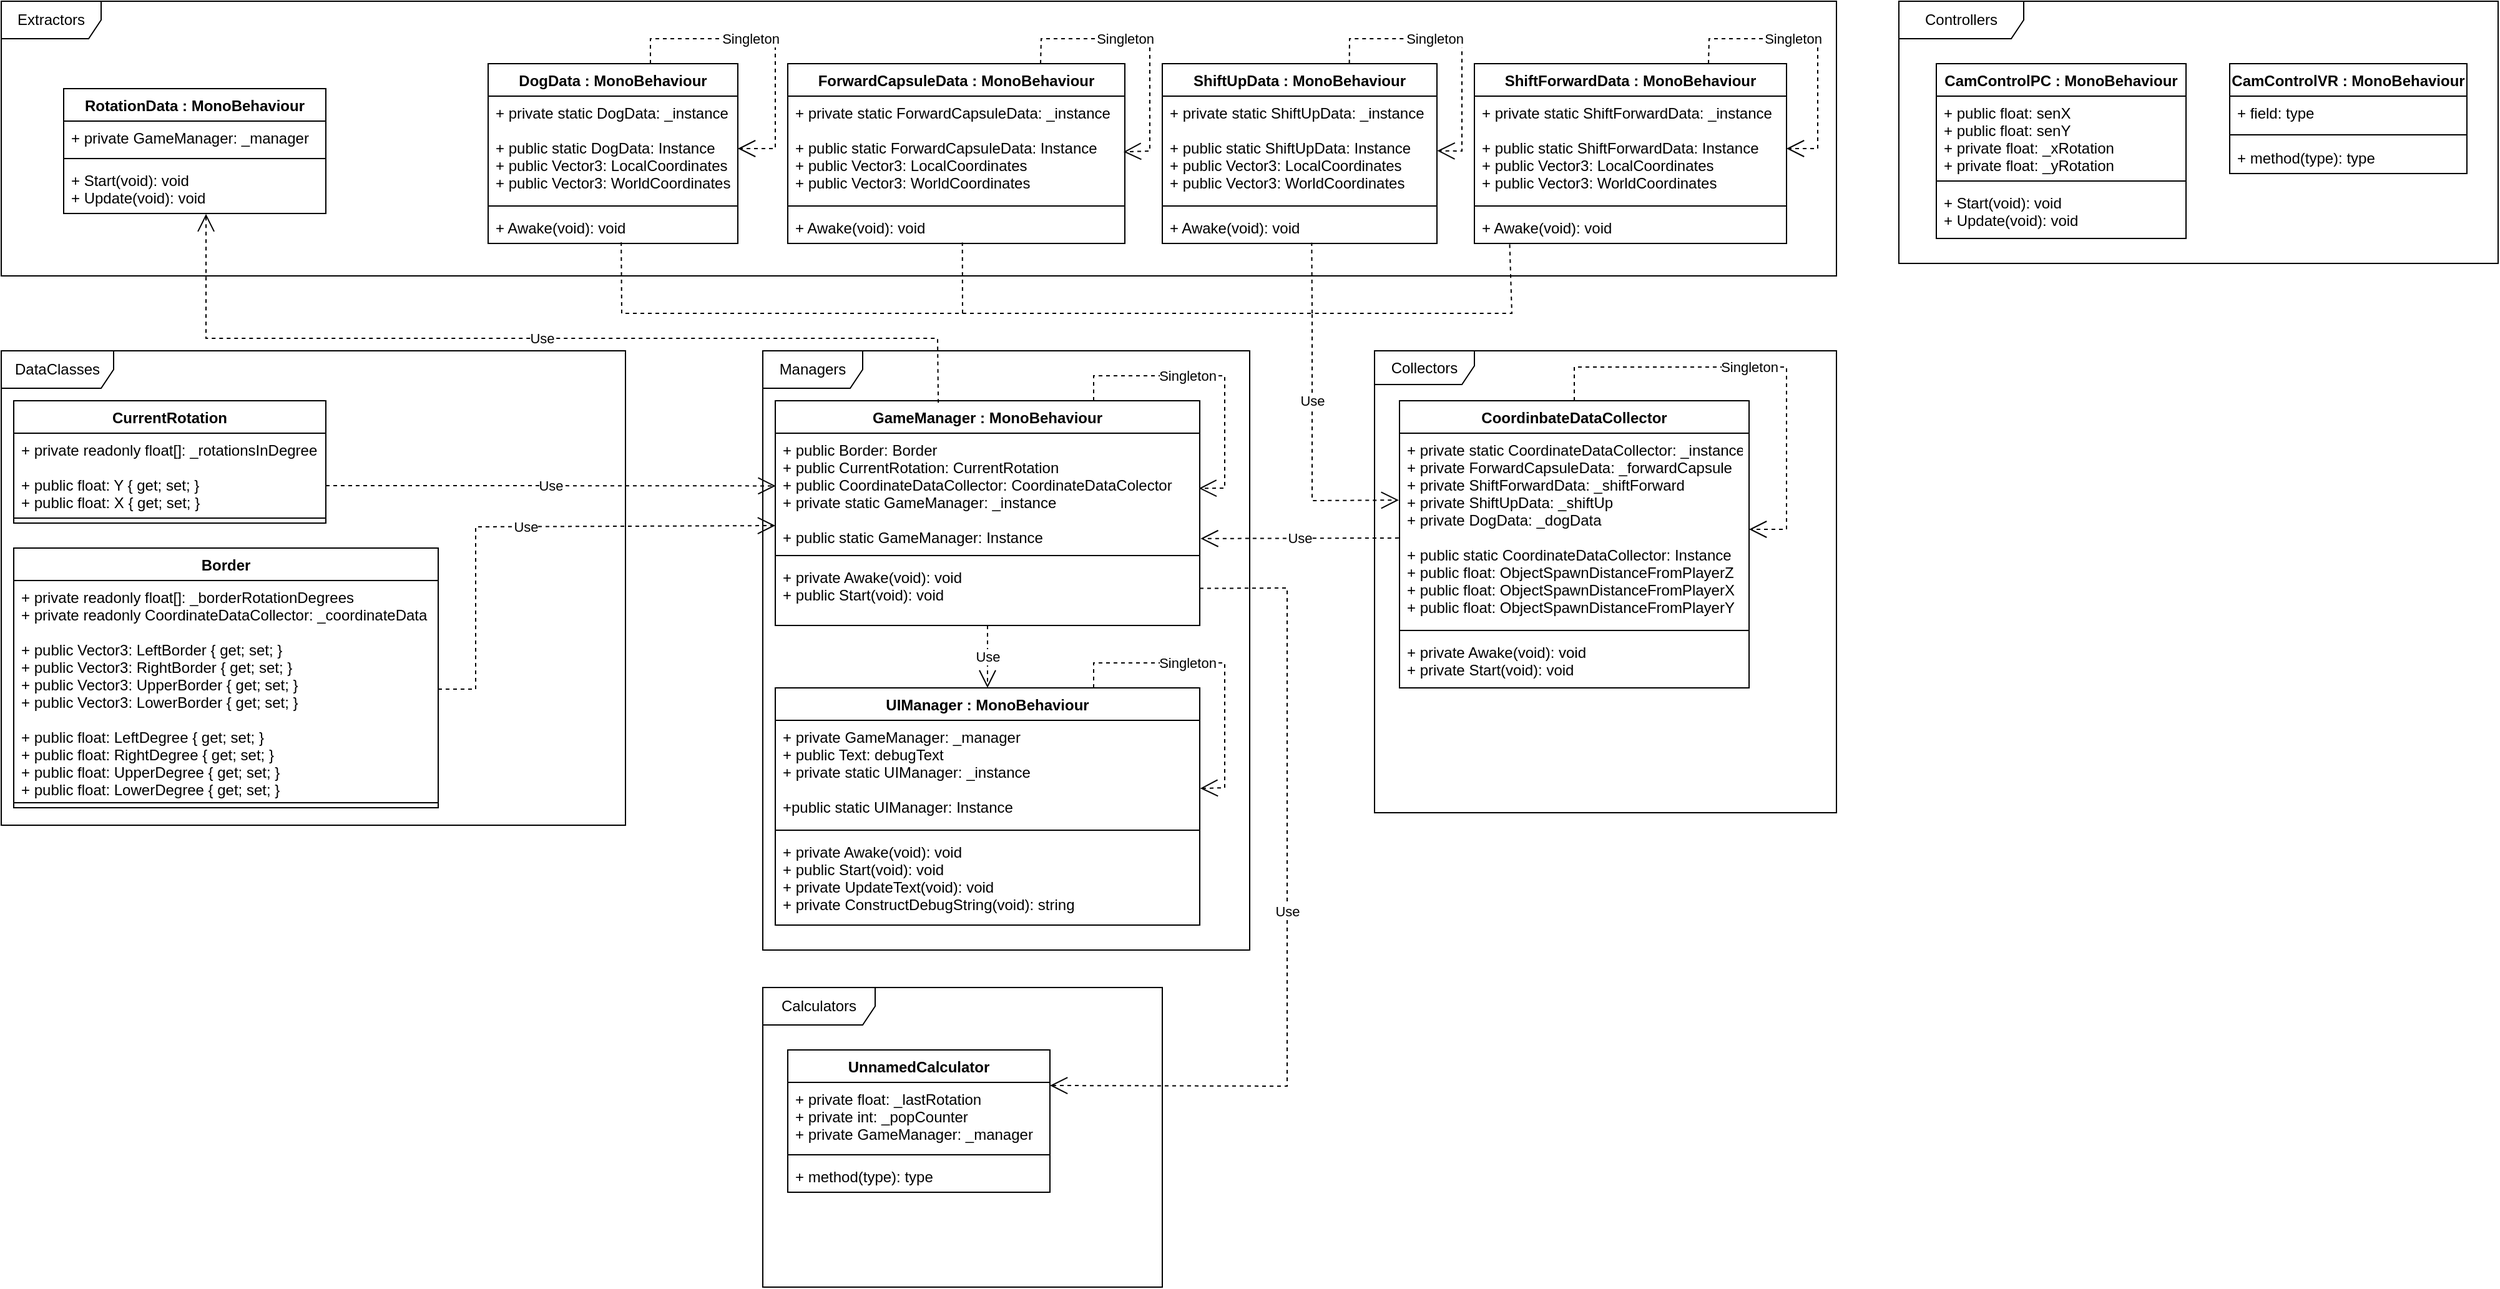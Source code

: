 <mxfile version="20.5.2" type="github">
  <diagram id="oAOltnFGjsj6bLtzedN-" name="Page-1">
    <mxGraphModel dx="2881" dy="2191" grid="1" gridSize="10" guides="1" tooltips="1" connect="1" arrows="1" fold="1" page="1" pageScale="1" pageWidth="850" pageHeight="1100" math="0" shadow="0">
      <root>
        <mxCell id="0" />
        <mxCell id="1" parent="0" />
        <mxCell id="ZGZb0I3DFEnJu_Xf03fT-2" value="Managers" style="shape=umlFrame;whiteSpace=wrap;html=1;width=80;height=30;" parent="1" vertex="1">
          <mxGeometry x="100" y="10" width="390" height="480" as="geometry" />
        </mxCell>
        <mxCell id="ZGZb0I3DFEnJu_Xf03fT-3" value="GameManager : MonoBehaviour" style="swimlane;fontStyle=1;align=center;verticalAlign=top;childLayout=stackLayout;horizontal=1;startSize=26;horizontalStack=0;resizeParent=1;resizeParentMax=0;resizeLast=0;collapsible=1;marginBottom=0;" parent="1" vertex="1">
          <mxGeometry x="110" y="50" width="340" height="180" as="geometry">
            <mxRectangle x="20" y="50" width="120" height="30" as="alternateBounds" />
          </mxGeometry>
        </mxCell>
        <mxCell id="ZGZb0I3DFEnJu_Xf03fT-4" value="+ public Border: Border&#xa;+ public CurrentRotation: CurrentRotation&#xa;+ public CoordinateDataCollector: CoordinateDataColector&#xa;+ private static GameManager: _instance&#xa;&#xa;+ public static GameManager: Instance" style="text;strokeColor=none;fillColor=none;align=left;verticalAlign=top;spacingLeft=4;spacingRight=4;overflow=hidden;rotatable=0;points=[[0,0.5],[1,0.5]];portConstraint=eastwest;" parent="ZGZb0I3DFEnJu_Xf03fT-3" vertex="1">
          <mxGeometry y="26" width="340" height="94" as="geometry" />
        </mxCell>
        <mxCell id="ZGZb0I3DFEnJu_Xf03fT-26" value="Singleton" style="endArrow=open;endSize=12;dashed=1;html=1;rounded=0;exitX=0.75;exitY=0;exitDx=0;exitDy=0;entryX=0.998;entryY=0.47;entryDx=0;entryDy=0;entryPerimeter=0;" parent="ZGZb0I3DFEnJu_Xf03fT-3" source="ZGZb0I3DFEnJu_Xf03fT-3" target="ZGZb0I3DFEnJu_Xf03fT-4" edge="1">
          <mxGeometry x="-0.194" width="160" relative="1" as="geometry">
            <mxPoint x="330" y="80" as="sourcePoint" />
            <mxPoint x="490" y="80" as="targetPoint" />
            <Array as="points">
              <mxPoint x="255" y="-20" />
              <mxPoint x="360" y="-20" />
              <mxPoint x="360" y="70" />
            </Array>
            <mxPoint as="offset" />
          </mxGeometry>
        </mxCell>
        <mxCell id="ZGZb0I3DFEnJu_Xf03fT-5" value="" style="line;strokeWidth=1;fillColor=none;align=left;verticalAlign=middle;spacingTop=-1;spacingLeft=3;spacingRight=3;rotatable=0;labelPosition=right;points=[];portConstraint=eastwest;strokeColor=inherit;" parent="ZGZb0I3DFEnJu_Xf03fT-3" vertex="1">
          <mxGeometry y="120" width="340" height="8" as="geometry" />
        </mxCell>
        <mxCell id="ZGZb0I3DFEnJu_Xf03fT-6" value="+ private Awake(void): void&#xa;+ public Start(void): void" style="text;strokeColor=none;fillColor=none;align=left;verticalAlign=top;spacingLeft=4;spacingRight=4;overflow=hidden;rotatable=0;points=[[0,0.5],[1,0.5]];portConstraint=eastwest;" parent="ZGZb0I3DFEnJu_Xf03fT-3" vertex="1">
          <mxGeometry y="128" width="340" height="52" as="geometry" />
        </mxCell>
        <mxCell id="ZGZb0I3DFEnJu_Xf03fT-19" value="UIManager : MonoBehaviour" style="swimlane;fontStyle=1;align=center;verticalAlign=top;childLayout=stackLayout;horizontal=1;startSize=26;horizontalStack=0;resizeParent=1;resizeParentMax=0;resizeLast=0;collapsible=1;marginBottom=0;" parent="1" vertex="1">
          <mxGeometry x="110" y="280" width="340" height="190" as="geometry" />
        </mxCell>
        <mxCell id="ZGZb0I3DFEnJu_Xf03fT-20" value="+ private GameManager: _manager&#xa;+ public Text: debugText&#xa;+ private static UIManager: _instance&#xa;&#xa;+public static UIManager: Instance" style="text;strokeColor=none;fillColor=none;align=left;verticalAlign=top;spacingLeft=4;spacingRight=4;overflow=hidden;rotatable=0;points=[[0,0.5],[1,0.5]];portConstraint=eastwest;" parent="ZGZb0I3DFEnJu_Xf03fT-19" vertex="1">
          <mxGeometry y="26" width="340" height="84" as="geometry" />
        </mxCell>
        <mxCell id="ZGZb0I3DFEnJu_Xf03fT-21" value="" style="line;strokeWidth=1;fillColor=none;align=left;verticalAlign=middle;spacingTop=-1;spacingLeft=3;spacingRight=3;rotatable=0;labelPosition=right;points=[];portConstraint=eastwest;strokeColor=inherit;" parent="ZGZb0I3DFEnJu_Xf03fT-19" vertex="1">
          <mxGeometry y="110" width="340" height="8" as="geometry" />
        </mxCell>
        <mxCell id="ZGZb0I3DFEnJu_Xf03fT-22" value="+ private Awake(void): void&#xa;+ public Start(void): void&#xa;+ private UpdateText(void): void&#xa;+ private ConstructDebugString(void): string" style="text;strokeColor=none;fillColor=none;align=left;verticalAlign=top;spacingLeft=4;spacingRight=4;overflow=hidden;rotatable=0;points=[[0,0.5],[1,0.5]];portConstraint=eastwest;" parent="ZGZb0I3DFEnJu_Xf03fT-19" vertex="1">
          <mxGeometry y="118" width="340" height="72" as="geometry" />
        </mxCell>
        <mxCell id="ZGZb0I3DFEnJu_Xf03fT-27" value="Singleton" style="endArrow=open;endSize=12;dashed=1;html=1;rounded=0;exitX=0.75;exitY=0;exitDx=0;exitDy=0;entryX=1.001;entryY=0.649;entryDx=0;entryDy=0;entryPerimeter=0;" parent="ZGZb0I3DFEnJu_Xf03fT-19" source="ZGZb0I3DFEnJu_Xf03fT-19" target="ZGZb0I3DFEnJu_Xf03fT-20" edge="1">
          <mxGeometry x="-0.223" width="160" relative="1" as="geometry">
            <mxPoint x="210" y="-30" as="sourcePoint" />
            <mxPoint x="370" y="-30" as="targetPoint" />
            <Array as="points">
              <mxPoint x="255" y="-20" />
              <mxPoint x="360" y="-20" />
              <mxPoint x="360" y="80" />
            </Array>
            <mxPoint as="offset" />
          </mxGeometry>
        </mxCell>
        <mxCell id="ZGZb0I3DFEnJu_Xf03fT-23" value="Use" style="endArrow=open;endSize=12;dashed=1;html=1;rounded=0;entryX=0.5;entryY=0;entryDx=0;entryDy=0;" parent="1" source="ZGZb0I3DFEnJu_Xf03fT-6" target="ZGZb0I3DFEnJu_Xf03fT-19" edge="1">
          <mxGeometry width="160" relative="1" as="geometry">
            <mxPoint x="270" y="210" as="sourcePoint" />
            <mxPoint x="430" y="210" as="targetPoint" />
          </mxGeometry>
        </mxCell>
        <mxCell id="ZGZb0I3DFEnJu_Xf03fT-30" value="DataClasses" style="shape=umlFrame;whiteSpace=wrap;html=1;width=90;height=30;" parent="1" vertex="1">
          <mxGeometry x="-510" y="10" width="500" height="380" as="geometry" />
        </mxCell>
        <mxCell id="ZGZb0I3DFEnJu_Xf03fT-31" value="CurrentRotation" style="swimlane;fontStyle=1;align=center;verticalAlign=top;childLayout=stackLayout;horizontal=1;startSize=26;horizontalStack=0;resizeParent=1;resizeParentMax=0;resizeLast=0;collapsible=1;marginBottom=0;" parent="1" vertex="1">
          <mxGeometry x="-500" y="50" width="250" height="98" as="geometry" />
        </mxCell>
        <mxCell id="ZGZb0I3DFEnJu_Xf03fT-32" value="+ private readonly float[]: _rotationsInDegree&#xa;&#xa;+ public float: Y { get; set; }&#xa;+ public float: X { get; set; }" style="text;strokeColor=none;fillColor=none;align=left;verticalAlign=top;spacingLeft=4;spacingRight=4;overflow=hidden;rotatable=0;points=[[0,0.5],[1,0.5]];portConstraint=eastwest;" parent="ZGZb0I3DFEnJu_Xf03fT-31" vertex="1">
          <mxGeometry y="26" width="250" height="64" as="geometry" />
        </mxCell>
        <mxCell id="ZGZb0I3DFEnJu_Xf03fT-33" value="" style="line;strokeWidth=1;fillColor=none;align=left;verticalAlign=middle;spacingTop=-1;spacingLeft=3;spacingRight=3;rotatable=0;labelPosition=right;points=[];portConstraint=eastwest;strokeColor=inherit;" parent="ZGZb0I3DFEnJu_Xf03fT-31" vertex="1">
          <mxGeometry y="90" width="250" height="8" as="geometry" />
        </mxCell>
        <mxCell id="ZGZb0I3DFEnJu_Xf03fT-35" value="Use" style="endArrow=open;endSize=12;dashed=1;html=1;rounded=0;entryX=0.001;entryY=0.449;entryDx=0;entryDy=0;entryPerimeter=0;" parent="1" target="ZGZb0I3DFEnJu_Xf03fT-4" edge="1">
          <mxGeometry width="160" relative="1" as="geometry">
            <mxPoint x="-250" y="118" as="sourcePoint" />
            <mxPoint x="20" y="100" as="targetPoint" />
            <Array as="points">
              <mxPoint x="-130" y="118" />
            </Array>
          </mxGeometry>
        </mxCell>
        <mxCell id="ZGZb0I3DFEnJu_Xf03fT-36" value="Border" style="swimlane;fontStyle=1;align=center;verticalAlign=top;childLayout=stackLayout;horizontal=1;startSize=26;horizontalStack=0;resizeParent=1;resizeParentMax=0;resizeLast=0;collapsible=1;marginBottom=0;" parent="1" vertex="1">
          <mxGeometry x="-500" y="168" width="340" height="208" as="geometry" />
        </mxCell>
        <mxCell id="ZGZb0I3DFEnJu_Xf03fT-37" value="+ private readonly float[]: _borderRotationDegrees&#xa;+ private readonly CoordinateDataCollector: _coordinateData&#xa;&#xa;+ public Vector3: LeftBorder { get; set; }&#xa;+ public Vector3: RightBorder { get; set; }&#xa;+ public Vector3: UpperBorder { get; set; }&#xa;+ public Vector3: LowerBorder { get; set; }&#xa;&#xa;+ public float: LeftDegree { get; set; }&#xa;+ public float: RightDegree { get; set; }&#xa;+ public float: UpperDegree { get; set; }&#xa;+ public float: LowerDegree { get; set; }" style="text;strokeColor=none;fillColor=none;align=left;verticalAlign=top;spacingLeft=4;spacingRight=4;overflow=hidden;rotatable=0;points=[[0,0.5],[1,0.5]];portConstraint=eastwest;" parent="ZGZb0I3DFEnJu_Xf03fT-36" vertex="1">
          <mxGeometry y="26" width="340" height="174" as="geometry" />
        </mxCell>
        <mxCell id="ZGZb0I3DFEnJu_Xf03fT-38" value="" style="line;strokeWidth=1;fillColor=none;align=left;verticalAlign=middle;spacingTop=-1;spacingLeft=3;spacingRight=3;rotatable=0;labelPosition=right;points=[];portConstraint=eastwest;strokeColor=inherit;" parent="ZGZb0I3DFEnJu_Xf03fT-36" vertex="1">
          <mxGeometry y="200" width="340" height="8" as="geometry" />
        </mxCell>
        <mxCell id="ZGZb0I3DFEnJu_Xf03fT-40" value="Use" style="endArrow=open;endSize=12;dashed=1;html=1;rounded=0;exitX=1;exitY=0.5;exitDx=0;exitDy=0;" parent="1" source="ZGZb0I3DFEnJu_Xf03fT-37" edge="1">
          <mxGeometry width="160" relative="1" as="geometry">
            <mxPoint x="-170" y="260" as="sourcePoint" />
            <mxPoint x="110" y="150" as="targetPoint" />
            <Array as="points">
              <mxPoint x="-130" y="281" />
              <mxPoint x="-130" y="151" />
            </Array>
          </mxGeometry>
        </mxCell>
        <mxCell id="j3cO0O03j9K2HE_3F2B8-1" value="Controllers" style="shape=umlFrame;whiteSpace=wrap;html=1;width=100;height=30;" vertex="1" parent="1">
          <mxGeometry x="1010" y="-270" width="480" height="210" as="geometry" />
        </mxCell>
        <mxCell id="j3cO0O03j9K2HE_3F2B8-10" value="Calculators" style="shape=umlFrame;whiteSpace=wrap;html=1;width=90;height=30;" vertex="1" parent="1">
          <mxGeometry x="100" y="520" width="320" height="240" as="geometry" />
        </mxCell>
        <mxCell id="j3cO0O03j9K2HE_3F2B8-11" value="Collectors" style="shape=umlFrame;whiteSpace=wrap;html=1;width=80;height=27;" vertex="1" parent="1">
          <mxGeometry x="590" y="10" width="370" height="370" as="geometry" />
        </mxCell>
        <mxCell id="j3cO0O03j9K2HE_3F2B8-16" value="Extractors" style="shape=umlFrame;whiteSpace=wrap;html=1;width=80;height=30;" vertex="1" parent="1">
          <mxGeometry x="-510" y="-270" width="1470" height="220" as="geometry" />
        </mxCell>
        <mxCell id="j3cO0O03j9K2HE_3F2B8-45" value="CamControlPC : MonoBehaviour" style="swimlane;fontStyle=1;align=center;verticalAlign=top;childLayout=stackLayout;horizontal=1;startSize=26;horizontalStack=0;resizeParent=1;resizeParentMax=0;resizeLast=0;collapsible=1;marginBottom=0;" vertex="1" parent="1">
          <mxGeometry x="1040" y="-220" width="200" height="140" as="geometry" />
        </mxCell>
        <mxCell id="j3cO0O03j9K2HE_3F2B8-46" value="+ public float: senX&#xa;+ public float: senY&#xa;+ private float: _xRotation&#xa;+ private float: _yRotation" style="text;strokeColor=none;fillColor=none;align=left;verticalAlign=top;spacingLeft=4;spacingRight=4;overflow=hidden;rotatable=0;points=[[0,0.5],[1,0.5]];portConstraint=eastwest;" vertex="1" parent="j3cO0O03j9K2HE_3F2B8-45">
          <mxGeometry y="26" width="200" height="64" as="geometry" />
        </mxCell>
        <mxCell id="j3cO0O03j9K2HE_3F2B8-47" value="" style="line;strokeWidth=1;fillColor=none;align=left;verticalAlign=middle;spacingTop=-1;spacingLeft=3;spacingRight=3;rotatable=0;labelPosition=right;points=[];portConstraint=eastwest;strokeColor=inherit;" vertex="1" parent="j3cO0O03j9K2HE_3F2B8-45">
          <mxGeometry y="90" width="200" height="8" as="geometry" />
        </mxCell>
        <mxCell id="j3cO0O03j9K2HE_3F2B8-48" value="+ Start(void): void&#xa;+ Update(void): void" style="text;strokeColor=none;fillColor=none;align=left;verticalAlign=top;spacingLeft=4;spacingRight=4;overflow=hidden;rotatable=0;points=[[0,0.5],[1,0.5]];portConstraint=eastwest;" vertex="1" parent="j3cO0O03j9K2HE_3F2B8-45">
          <mxGeometry y="98" width="200" height="42" as="geometry" />
        </mxCell>
        <mxCell id="j3cO0O03j9K2HE_3F2B8-49" value="CamControlVR : MonoBehaviour" style="swimlane;fontStyle=1;align=center;verticalAlign=top;childLayout=stackLayout;horizontal=1;startSize=26;horizontalStack=0;resizeParent=1;resizeParentMax=0;resizeLast=0;collapsible=1;marginBottom=0;" vertex="1" parent="1">
          <mxGeometry x="1275" y="-220" width="190" height="88" as="geometry" />
        </mxCell>
        <mxCell id="j3cO0O03j9K2HE_3F2B8-50" value="+ field: type" style="text;strokeColor=none;fillColor=none;align=left;verticalAlign=top;spacingLeft=4;spacingRight=4;overflow=hidden;rotatable=0;points=[[0,0.5],[1,0.5]];portConstraint=eastwest;" vertex="1" parent="j3cO0O03j9K2HE_3F2B8-49">
          <mxGeometry y="26" width="190" height="26" as="geometry" />
        </mxCell>
        <mxCell id="j3cO0O03j9K2HE_3F2B8-51" value="" style="line;strokeWidth=1;fillColor=none;align=left;verticalAlign=middle;spacingTop=-1;spacingLeft=3;spacingRight=3;rotatable=0;labelPosition=right;points=[];portConstraint=eastwest;strokeColor=inherit;" vertex="1" parent="j3cO0O03j9K2HE_3F2B8-49">
          <mxGeometry y="52" width="190" height="10" as="geometry" />
        </mxCell>
        <mxCell id="j3cO0O03j9K2HE_3F2B8-52" value="+ method(type): type" style="text;strokeColor=none;fillColor=none;align=left;verticalAlign=top;spacingLeft=4;spacingRight=4;overflow=hidden;rotatable=0;points=[[0,0.5],[1,0.5]];portConstraint=eastwest;" vertex="1" parent="j3cO0O03j9K2HE_3F2B8-49">
          <mxGeometry y="62" width="190" height="26" as="geometry" />
        </mxCell>
        <mxCell id="j3cO0O03j9K2HE_3F2B8-53" value="UnnamedCalculator" style="swimlane;fontStyle=1;align=center;verticalAlign=top;childLayout=stackLayout;horizontal=1;startSize=26;horizontalStack=0;resizeParent=1;resizeParentMax=0;resizeLast=0;collapsible=1;marginBottom=0;" vertex="1" parent="1">
          <mxGeometry x="120" y="570" width="210" height="114" as="geometry" />
        </mxCell>
        <mxCell id="j3cO0O03j9K2HE_3F2B8-54" value="+ private float: _lastRotation&#xa;+ private int: _popCounter&#xa;+ private GameManager: _manager" style="text;strokeColor=none;fillColor=none;align=left;verticalAlign=top;spacingLeft=4;spacingRight=4;overflow=hidden;rotatable=0;points=[[0,0.5],[1,0.5]];portConstraint=eastwest;" vertex="1" parent="j3cO0O03j9K2HE_3F2B8-53">
          <mxGeometry y="26" width="210" height="54" as="geometry" />
        </mxCell>
        <mxCell id="j3cO0O03j9K2HE_3F2B8-55" value="" style="line;strokeWidth=1;fillColor=none;align=left;verticalAlign=middle;spacingTop=-1;spacingLeft=3;spacingRight=3;rotatable=0;labelPosition=right;points=[];portConstraint=eastwest;strokeColor=inherit;" vertex="1" parent="j3cO0O03j9K2HE_3F2B8-53">
          <mxGeometry y="80" width="210" height="8" as="geometry" />
        </mxCell>
        <mxCell id="j3cO0O03j9K2HE_3F2B8-56" value="+ method(type): type" style="text;strokeColor=none;fillColor=none;align=left;verticalAlign=top;spacingLeft=4;spacingRight=4;overflow=hidden;rotatable=0;points=[[0,0.5],[1,0.5]];portConstraint=eastwest;" vertex="1" parent="j3cO0O03j9K2HE_3F2B8-53">
          <mxGeometry y="88" width="210" height="26" as="geometry" />
        </mxCell>
        <mxCell id="j3cO0O03j9K2HE_3F2B8-65" value="CoordinbateDataCollector" style="swimlane;fontStyle=1;align=center;verticalAlign=top;childLayout=stackLayout;horizontal=1;startSize=26;horizontalStack=0;resizeParent=1;resizeParentMax=0;resizeLast=0;collapsible=1;marginBottom=0;" vertex="1" parent="1">
          <mxGeometry x="610" y="50" width="280" height="230" as="geometry" />
        </mxCell>
        <mxCell id="j3cO0O03j9K2HE_3F2B8-66" value="+ private static CoordinateDataCollector: _instance&#xa;+ private ForwardCapsuleData: _forwardCapsule&#xa;+ private ShiftForwardData: _shiftForward&#xa;+ private ShiftUpData: _shiftUp&#xa;+ private DogData: _dogData&#xa;&#xa;+ public static CoordinateDataCollector: Instance&#xa;+ public float: ObjectSpawnDistanceFromPlayerZ&#xa;+ public float: ObjectSpawnDistanceFromPlayerX&#xa;+ public float: ObjectSpawnDistanceFromPlayerY" style="text;strokeColor=none;fillColor=none;align=left;verticalAlign=top;spacingLeft=4;spacingRight=4;overflow=hidden;rotatable=0;points=[[0,0.5],[1,0.5]];portConstraint=eastwest;" vertex="1" parent="j3cO0O03j9K2HE_3F2B8-65">
          <mxGeometry y="26" width="280" height="154" as="geometry" />
        </mxCell>
        <mxCell id="j3cO0O03j9K2HE_3F2B8-67" value="" style="line;strokeWidth=1;fillColor=none;align=left;verticalAlign=middle;spacingTop=-1;spacingLeft=3;spacingRight=3;rotatable=0;labelPosition=right;points=[];portConstraint=eastwest;strokeColor=inherit;" vertex="1" parent="j3cO0O03j9K2HE_3F2B8-65">
          <mxGeometry y="180" width="280" height="8" as="geometry" />
        </mxCell>
        <mxCell id="j3cO0O03j9K2HE_3F2B8-68" value="+ private Awake(void): void&#xa;+ private Start(void): void" style="text;strokeColor=none;fillColor=none;align=left;verticalAlign=top;spacingLeft=4;spacingRight=4;overflow=hidden;rotatable=0;points=[[0,0.5],[1,0.5]];portConstraint=eastwest;" vertex="1" parent="j3cO0O03j9K2HE_3F2B8-65">
          <mxGeometry y="188" width="280" height="42" as="geometry" />
        </mxCell>
        <mxCell id="j3cO0O03j9K2HE_3F2B8-89" value="Singleton" style="endArrow=open;endSize=12;dashed=1;html=1;rounded=0;exitX=0.5;exitY=0;exitDx=0;exitDy=0;entryX=1;entryY=0.5;entryDx=0;entryDy=0;" edge="1" parent="j3cO0O03j9K2HE_3F2B8-65" source="j3cO0O03j9K2HE_3F2B8-65" target="j3cO0O03j9K2HE_3F2B8-66">
          <mxGeometry x="-0.064" width="160" relative="1" as="geometry">
            <mxPoint x="140" y="-27" as="sourcePoint" />
            <mxPoint x="300" y="-27" as="targetPoint" />
            <Array as="points">
              <mxPoint x="140" y="-27" />
              <mxPoint x="310" y="-27" />
              <mxPoint x="310" y="103" />
            </Array>
            <mxPoint as="offset" />
          </mxGeometry>
        </mxCell>
        <mxCell id="j3cO0O03j9K2HE_3F2B8-69" value="DogData : MonoBehaviour" style="swimlane;fontStyle=1;align=center;verticalAlign=top;childLayout=stackLayout;horizontal=1;startSize=26;horizontalStack=0;resizeParent=1;resizeParentMax=0;resizeLast=0;collapsible=1;marginBottom=0;" vertex="1" parent="1">
          <mxGeometry x="-120" y="-220" width="200" height="144" as="geometry" />
        </mxCell>
        <mxCell id="j3cO0O03j9K2HE_3F2B8-91" value="Singleton" style="endArrow=open;endSize=12;dashed=1;html=1;rounded=0;entryX=1;entryY=0.5;entryDx=0;entryDy=0;" edge="1" parent="j3cO0O03j9K2HE_3F2B8-69" target="j3cO0O03j9K2HE_3F2B8-70">
          <mxGeometry x="-0.16" width="160" relative="1" as="geometry">
            <mxPoint x="130" as="sourcePoint" />
            <mxPoint x="290" as="targetPoint" />
            <Array as="points">
              <mxPoint x="130" y="-20" />
              <mxPoint x="230" y="-20" />
              <mxPoint x="230" y="68" />
            </Array>
            <mxPoint as="offset" />
          </mxGeometry>
        </mxCell>
        <mxCell id="j3cO0O03j9K2HE_3F2B8-70" value="+ private static DogData: _instance&#xa;&#xa;+ public static DogData: Instance&#xa;+ public Vector3: LocalCoordinates&#xa;+ public Vector3: WorldCoordinates&#xa;" style="text;strokeColor=none;fillColor=none;align=left;verticalAlign=top;spacingLeft=4;spacingRight=4;overflow=hidden;rotatable=0;points=[[0,0.5],[1,0.5]];portConstraint=eastwest;" vertex="1" parent="j3cO0O03j9K2HE_3F2B8-69">
          <mxGeometry y="26" width="200" height="84" as="geometry" />
        </mxCell>
        <mxCell id="j3cO0O03j9K2HE_3F2B8-71" value="" style="line;strokeWidth=1;fillColor=none;align=left;verticalAlign=middle;spacingTop=-1;spacingLeft=3;spacingRight=3;rotatable=0;labelPosition=right;points=[];portConstraint=eastwest;strokeColor=inherit;" vertex="1" parent="j3cO0O03j9K2HE_3F2B8-69">
          <mxGeometry y="110" width="200" height="8" as="geometry" />
        </mxCell>
        <mxCell id="j3cO0O03j9K2HE_3F2B8-72" value="+ Awake(void): void" style="text;strokeColor=none;fillColor=none;align=left;verticalAlign=top;spacingLeft=4;spacingRight=4;overflow=hidden;rotatable=0;points=[[0,0.5],[1,0.5]];portConstraint=eastwest;" vertex="1" parent="j3cO0O03j9K2HE_3F2B8-69">
          <mxGeometry y="118" width="200" height="26" as="geometry" />
        </mxCell>
        <mxCell id="j3cO0O03j9K2HE_3F2B8-73" value="RotationData : MonoBehaviour" style="swimlane;fontStyle=1;align=center;verticalAlign=top;childLayout=stackLayout;horizontal=1;startSize=26;horizontalStack=0;resizeParent=1;resizeParentMax=0;resizeLast=0;collapsible=1;marginBottom=0;" vertex="1" parent="1">
          <mxGeometry x="-460" y="-200" width="210" height="100" as="geometry" />
        </mxCell>
        <mxCell id="j3cO0O03j9K2HE_3F2B8-74" value="+ private GameManager: _manager" style="text;strokeColor=none;fillColor=none;align=left;verticalAlign=top;spacingLeft=4;spacingRight=4;overflow=hidden;rotatable=0;points=[[0,0.5],[1,0.5]];portConstraint=eastwest;" vertex="1" parent="j3cO0O03j9K2HE_3F2B8-73">
          <mxGeometry y="26" width="210" height="26" as="geometry" />
        </mxCell>
        <mxCell id="j3cO0O03j9K2HE_3F2B8-75" value="" style="line;strokeWidth=1;fillColor=none;align=left;verticalAlign=middle;spacingTop=-1;spacingLeft=3;spacingRight=3;rotatable=0;labelPosition=right;points=[];portConstraint=eastwest;strokeColor=inherit;" vertex="1" parent="j3cO0O03j9K2HE_3F2B8-73">
          <mxGeometry y="52" width="210" height="8" as="geometry" />
        </mxCell>
        <mxCell id="j3cO0O03j9K2HE_3F2B8-76" value="+ Start(void): void&#xa;+ Update(void): void" style="text;strokeColor=none;fillColor=none;align=left;verticalAlign=top;spacingLeft=4;spacingRight=4;overflow=hidden;rotatable=0;points=[[0,0.5],[1,0.5]];portConstraint=eastwest;" vertex="1" parent="j3cO0O03j9K2HE_3F2B8-73">
          <mxGeometry y="60" width="210" height="40" as="geometry" />
        </mxCell>
        <mxCell id="j3cO0O03j9K2HE_3F2B8-77" value="ShiftForwardData : MonoBehaviour" style="swimlane;fontStyle=1;align=center;verticalAlign=top;childLayout=stackLayout;horizontal=1;startSize=26;horizontalStack=0;resizeParent=1;resizeParentMax=0;resizeLast=0;collapsible=1;marginBottom=0;" vertex="1" parent="1">
          <mxGeometry x="670" y="-220" width="250" height="144" as="geometry" />
        </mxCell>
        <mxCell id="j3cO0O03j9K2HE_3F2B8-78" value="+ private static ShiftForwardData: _instance&#xa;&#xa;+ public static ShiftForwardData: Instance&#xa;+ public Vector3: LocalCoordinates&#xa;+ public Vector3: WorldCoordinates&#xa;" style="text;strokeColor=none;fillColor=none;align=left;verticalAlign=top;spacingLeft=4;spacingRight=4;overflow=hidden;rotatable=0;points=[[0,0.5],[1,0.5]];portConstraint=eastwest;" vertex="1" parent="j3cO0O03j9K2HE_3F2B8-77">
          <mxGeometry y="26" width="250" height="84" as="geometry" />
        </mxCell>
        <mxCell id="j3cO0O03j9K2HE_3F2B8-79" value="" style="line;strokeWidth=1;fillColor=none;align=left;verticalAlign=middle;spacingTop=-1;spacingLeft=3;spacingRight=3;rotatable=0;labelPosition=right;points=[];portConstraint=eastwest;strokeColor=inherit;" vertex="1" parent="j3cO0O03j9K2HE_3F2B8-77">
          <mxGeometry y="110" width="250" height="8" as="geometry" />
        </mxCell>
        <mxCell id="j3cO0O03j9K2HE_3F2B8-80" value="+ Awake(void): void" style="text;strokeColor=none;fillColor=none;align=left;verticalAlign=top;spacingLeft=4;spacingRight=4;overflow=hidden;rotatable=0;points=[[0,0.5],[1,0.5]];portConstraint=eastwest;" vertex="1" parent="j3cO0O03j9K2HE_3F2B8-77">
          <mxGeometry y="118" width="250" height="26" as="geometry" />
        </mxCell>
        <mxCell id="j3cO0O03j9K2HE_3F2B8-97" value="Singleton" style="endArrow=open;endSize=12;dashed=1;html=1;rounded=0;exitX=0.75;exitY=0;exitDx=0;exitDy=0;entryX=1;entryY=0.5;entryDx=0;entryDy=0;" edge="1" parent="j3cO0O03j9K2HE_3F2B8-77" source="j3cO0O03j9K2HE_3F2B8-77" target="j3cO0O03j9K2HE_3F2B8-78">
          <mxGeometry x="-0.209" width="160" relative="1" as="geometry">
            <mxPoint x="185" y="-20" as="sourcePoint" />
            <mxPoint x="345" y="-20" as="targetPoint" />
            <Array as="points">
              <mxPoint x="188" y="-20" />
              <mxPoint x="275" y="-20" />
              <mxPoint x="275" y="68" />
            </Array>
            <mxPoint as="offset" />
          </mxGeometry>
        </mxCell>
        <mxCell id="j3cO0O03j9K2HE_3F2B8-81" value="ForwardCapsuleData : MonoBehaviour" style="swimlane;fontStyle=1;align=center;verticalAlign=top;childLayout=stackLayout;horizontal=1;startSize=26;horizontalStack=0;resizeParent=1;resizeParentMax=0;resizeLast=0;collapsible=1;marginBottom=0;" vertex="1" parent="1">
          <mxGeometry x="120" y="-220" width="270" height="144" as="geometry" />
        </mxCell>
        <mxCell id="j3cO0O03j9K2HE_3F2B8-82" value="+ private static ForwardCapsuleData: _instance&#xa;&#xa;+ public static ForwardCapsuleData: Instance&#xa;+ public Vector3: LocalCoordinates&#xa;+ public Vector3: WorldCoordinates&#xa;" style="text;strokeColor=none;fillColor=none;align=left;verticalAlign=top;spacingLeft=4;spacingRight=4;overflow=hidden;rotatable=0;points=[[0,0.5],[1,0.5]];portConstraint=eastwest;" vertex="1" parent="j3cO0O03j9K2HE_3F2B8-81">
          <mxGeometry y="26" width="270" height="84" as="geometry" />
        </mxCell>
        <mxCell id="j3cO0O03j9K2HE_3F2B8-83" value="" style="line;strokeWidth=1;fillColor=none;align=left;verticalAlign=middle;spacingTop=-1;spacingLeft=3;spacingRight=3;rotatable=0;labelPosition=right;points=[];portConstraint=eastwest;strokeColor=inherit;" vertex="1" parent="j3cO0O03j9K2HE_3F2B8-81">
          <mxGeometry y="110" width="270" height="8" as="geometry" />
        </mxCell>
        <mxCell id="j3cO0O03j9K2HE_3F2B8-84" value="+ Awake(void): void" style="text;strokeColor=none;fillColor=none;align=left;verticalAlign=top;spacingLeft=4;spacingRight=4;overflow=hidden;rotatable=0;points=[[0,0.5],[1,0.5]];portConstraint=eastwest;" vertex="1" parent="j3cO0O03j9K2HE_3F2B8-81">
          <mxGeometry y="118" width="270" height="26" as="geometry" />
        </mxCell>
        <mxCell id="j3cO0O03j9K2HE_3F2B8-92" value="Singleton" style="endArrow=open;endSize=12;dashed=1;html=1;rounded=0;entryX=0.996;entryY=0.531;entryDx=0;entryDy=0;exitX=0.75;exitY=0;exitDx=0;exitDy=0;entryPerimeter=0;" edge="1" parent="j3cO0O03j9K2HE_3F2B8-81" source="j3cO0O03j9K2HE_3F2B8-81" target="j3cO0O03j9K2HE_3F2B8-82">
          <mxGeometry x="-0.202" width="160" relative="1" as="geometry">
            <mxPoint x="-120" y="10" as="sourcePoint" />
            <mxPoint x="-50" y="78" as="targetPoint" />
            <Array as="points">
              <mxPoint x="203" y="-20" />
              <mxPoint x="290" y="-20" />
              <mxPoint x="290" y="70" />
            </Array>
            <mxPoint as="offset" />
          </mxGeometry>
        </mxCell>
        <mxCell id="j3cO0O03j9K2HE_3F2B8-85" value="ShiftUpData : MonoBehaviour" style="swimlane;fontStyle=1;align=center;verticalAlign=top;childLayout=stackLayout;horizontal=1;startSize=26;horizontalStack=0;resizeParent=1;resizeParentMax=0;resizeLast=0;collapsible=1;marginBottom=0;" vertex="1" parent="1">
          <mxGeometry x="420" y="-220" width="220" height="144" as="geometry" />
        </mxCell>
        <mxCell id="j3cO0O03j9K2HE_3F2B8-86" value="+ private static ShiftUpData: _instance&#xa;&#xa;+ public static ShiftUpData: Instance&#xa;+ public Vector3: LocalCoordinates&#xa;+ public Vector3: WorldCoordinates&#xa;" style="text;strokeColor=none;fillColor=none;align=left;verticalAlign=top;spacingLeft=4;spacingRight=4;overflow=hidden;rotatable=0;points=[[0,0.5],[1,0.5]];portConstraint=eastwest;" vertex="1" parent="j3cO0O03j9K2HE_3F2B8-85">
          <mxGeometry y="26" width="220" height="84" as="geometry" />
        </mxCell>
        <mxCell id="j3cO0O03j9K2HE_3F2B8-87" value="" style="line;strokeWidth=1;fillColor=none;align=left;verticalAlign=middle;spacingTop=-1;spacingLeft=3;spacingRight=3;rotatable=0;labelPosition=right;points=[];portConstraint=eastwest;strokeColor=inherit;" vertex="1" parent="j3cO0O03j9K2HE_3F2B8-85">
          <mxGeometry y="110" width="220" height="8" as="geometry" />
        </mxCell>
        <mxCell id="j3cO0O03j9K2HE_3F2B8-88" value="+ Awake(void): void" style="text;strokeColor=none;fillColor=none;align=left;verticalAlign=top;spacingLeft=4;spacingRight=4;overflow=hidden;rotatable=0;points=[[0,0.5],[1,0.5]];portConstraint=eastwest;" vertex="1" parent="j3cO0O03j9K2HE_3F2B8-85">
          <mxGeometry y="118" width="220" height="26" as="geometry" />
        </mxCell>
        <mxCell id="j3cO0O03j9K2HE_3F2B8-94" value="Singleton" style="endArrow=open;endSize=12;dashed=1;html=1;rounded=0;exitX=0.681;exitY=-0.001;exitDx=0;exitDy=0;entryX=1.001;entryY=0.521;entryDx=0;entryDy=0;exitPerimeter=0;entryPerimeter=0;" edge="1" parent="j3cO0O03j9K2HE_3F2B8-85" source="j3cO0O03j9K2HE_3F2B8-85" target="j3cO0O03j9K2HE_3F2B8-86">
          <mxGeometry x="-0.202" width="160" relative="1" as="geometry">
            <mxPoint x="130" y="-20" as="sourcePoint" />
            <mxPoint x="290" y="-20" as="targetPoint" />
            <Array as="points">
              <mxPoint x="150" y="-20" />
              <mxPoint x="240" y="-20" />
              <mxPoint x="240" y="70" />
            </Array>
            <mxPoint as="offset" />
          </mxGeometry>
        </mxCell>
        <mxCell id="j3cO0O03j9K2HE_3F2B8-90" value="Use" style="endArrow=open;endSize=12;dashed=1;html=1;rounded=0;entryX=1.002;entryY=0.898;entryDx=0;entryDy=0;entryPerimeter=0;exitX=-0.002;exitY=0.545;exitDx=0;exitDy=0;exitPerimeter=0;" edge="1" parent="1" source="j3cO0O03j9K2HE_3F2B8-66" target="ZGZb0I3DFEnJu_Xf03fT-4">
          <mxGeometry width="160" relative="1" as="geometry">
            <mxPoint x="580" y="150" as="sourcePoint" />
            <mxPoint x="740" y="140" as="targetPoint" />
            <Array as="points" />
          </mxGeometry>
        </mxCell>
        <mxCell id="j3cO0O03j9K2HE_3F2B8-98" value="Use" style="endArrow=open;endSize=12;dashed=1;html=1;rounded=0;exitX=0.113;exitY=1.026;exitDx=0;exitDy=0;exitPerimeter=0;entryX=-0.002;entryY=0.348;entryDx=0;entryDy=0;entryPerimeter=0;" edge="1" parent="1" source="j3cO0O03j9K2HE_3F2B8-80" target="j3cO0O03j9K2HE_3F2B8-66">
          <mxGeometry x="0.313" width="160" relative="1" as="geometry">
            <mxPoint x="730" y="-220" as="sourcePoint" />
            <mxPoint x="540" as="targetPoint" />
            <Array as="points">
              <mxPoint x="700" y="-20" />
              <mxPoint x="540" y="-20" />
              <mxPoint x="540" y="130" />
            </Array>
            <mxPoint as="offset" />
          </mxGeometry>
        </mxCell>
        <mxCell id="j3cO0O03j9K2HE_3F2B8-100" value="" style="endArrow=none;dashed=1;html=1;rounded=0;entryX=0.544;entryY=0.974;entryDx=0;entryDy=0;entryPerimeter=0;" edge="1" parent="1" target="j3cO0O03j9K2HE_3F2B8-88">
          <mxGeometry width="50" height="50" relative="1" as="geometry">
            <mxPoint x="540" y="-20" as="sourcePoint" />
            <mxPoint x="550" y="-40" as="targetPoint" />
          </mxGeometry>
        </mxCell>
        <mxCell id="j3cO0O03j9K2HE_3F2B8-101" value="" style="endArrow=none;dashed=1;html=1;rounded=0;" edge="1" parent="1">
          <mxGeometry width="50" height="50" relative="1" as="geometry">
            <mxPoint x="-10" y="-20" as="sourcePoint" />
            <mxPoint x="540" y="-20" as="targetPoint" />
          </mxGeometry>
        </mxCell>
        <mxCell id="j3cO0O03j9K2HE_3F2B8-102" value="" style="endArrow=none;dashed=1;html=1;rounded=0;entryX=0.533;entryY=0.967;entryDx=0;entryDy=0;entryPerimeter=0;" edge="1" parent="1" target="j3cO0O03j9K2HE_3F2B8-72">
          <mxGeometry width="50" height="50" relative="1" as="geometry">
            <mxPoint x="-13" y="-20" as="sourcePoint" />
            <mxPoint x="20" y="-40" as="targetPoint" />
          </mxGeometry>
        </mxCell>
        <mxCell id="j3cO0O03j9K2HE_3F2B8-103" value="" style="endArrow=none;dashed=1;html=1;rounded=0;entryX=0.518;entryY=0.969;entryDx=0;entryDy=0;entryPerimeter=0;" edge="1" parent="1" target="j3cO0O03j9K2HE_3F2B8-84">
          <mxGeometry width="50" height="50" relative="1" as="geometry">
            <mxPoint x="260" y="-20" as="sourcePoint" />
            <mxPoint x="290" y="-70" as="targetPoint" />
          </mxGeometry>
        </mxCell>
        <mxCell id="j3cO0O03j9K2HE_3F2B8-104" value="Use" style="endArrow=open;endSize=12;dashed=1;html=1;rounded=0;exitX=0.384;exitY=0.009;exitDx=0;exitDy=0;exitPerimeter=0;entryX=0.543;entryY=1.008;entryDx=0;entryDy=0;entryPerimeter=0;" edge="1" parent="1" source="ZGZb0I3DFEnJu_Xf03fT-3" target="j3cO0O03j9K2HE_3F2B8-76">
          <mxGeometry width="160" relative="1" as="geometry">
            <mxPoint x="-170" y="-10" as="sourcePoint" />
            <mxPoint x="-10" y="-10" as="targetPoint" />
            <Array as="points">
              <mxPoint x="240" />
              <mxPoint x="40" />
              <mxPoint x="-346" />
            </Array>
          </mxGeometry>
        </mxCell>
        <mxCell id="j3cO0O03j9K2HE_3F2B8-105" value="Use" style="endArrow=open;endSize=12;dashed=1;html=1;rounded=0;exitX=1;exitY=0.429;exitDx=0;exitDy=0;entryX=1;entryY=0.25;entryDx=0;entryDy=0;exitPerimeter=0;" edge="1" parent="1" source="ZGZb0I3DFEnJu_Xf03fT-6" target="j3cO0O03j9K2HE_3F2B8-53">
          <mxGeometry width="160" relative="1" as="geometry">
            <mxPoint x="580" y="520" as="sourcePoint" />
            <mxPoint x="740" y="520" as="targetPoint" />
            <Array as="points">
              <mxPoint x="520" y="200" />
              <mxPoint x="520" y="599" />
            </Array>
          </mxGeometry>
        </mxCell>
      </root>
    </mxGraphModel>
  </diagram>
</mxfile>
